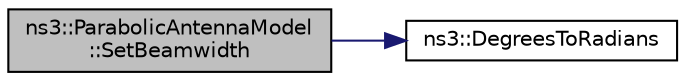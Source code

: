 digraph "ns3::ParabolicAntennaModel::SetBeamwidth"
{
  edge [fontname="Helvetica",fontsize="10",labelfontname="Helvetica",labelfontsize="10"];
  node [fontname="Helvetica",fontsize="10",shape=record];
  rankdir="LR";
  Node1 [label="ns3::ParabolicAntennaModel\l::SetBeamwidth",height=0.2,width=0.4,color="black", fillcolor="grey75", style="filled", fontcolor="black"];
  Node1 -> Node2 [color="midnightblue",fontsize="10",style="solid"];
  Node2 [label="ns3::DegreesToRadians",height=0.2,width=0.4,color="black", fillcolor="white", style="filled",URL="$d7/d2e/namespacens3.html#aa3494662745a9a1656f3e6047a6a4062",tooltip="converts degrees to radians "];
}
